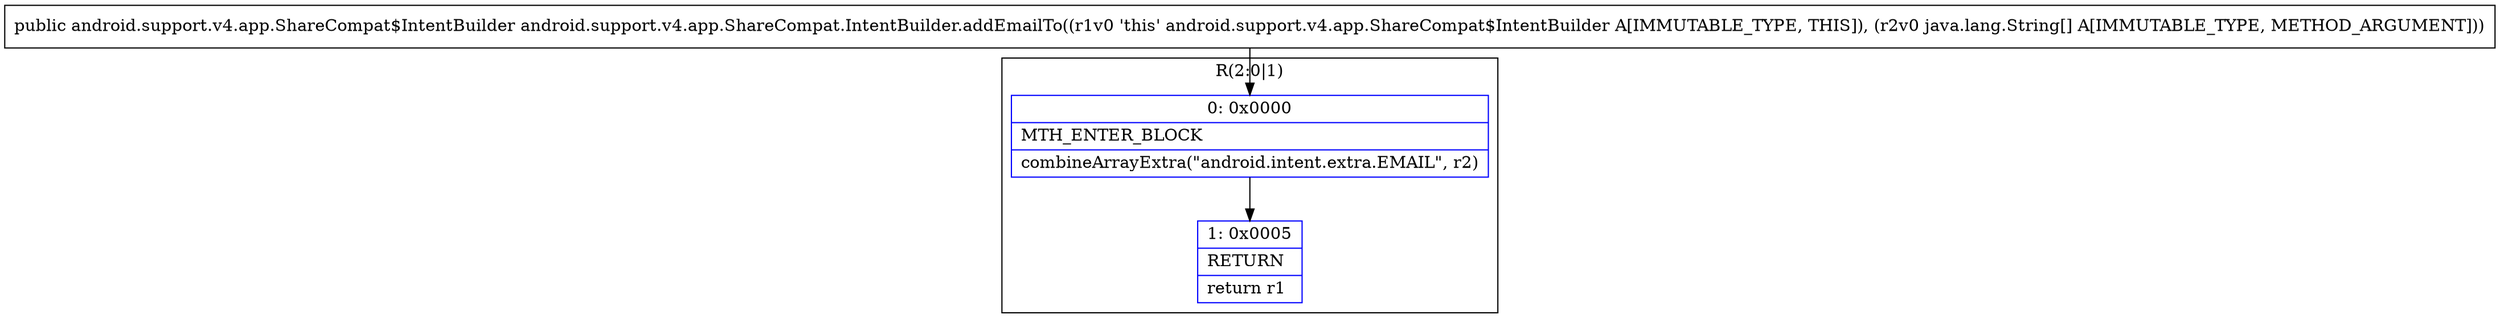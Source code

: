 digraph "CFG forandroid.support.v4.app.ShareCompat.IntentBuilder.addEmailTo([Ljava\/lang\/String;)Landroid\/support\/v4\/app\/ShareCompat$IntentBuilder;" {
subgraph cluster_Region_43832765 {
label = "R(2:0|1)";
node [shape=record,color=blue];
Node_0 [shape=record,label="{0\:\ 0x0000|MTH_ENTER_BLOCK\l|combineArrayExtra(\"android.intent.extra.EMAIL\", r2)\l}"];
Node_1 [shape=record,label="{1\:\ 0x0005|RETURN\l|return r1\l}"];
}
MethodNode[shape=record,label="{public android.support.v4.app.ShareCompat$IntentBuilder android.support.v4.app.ShareCompat.IntentBuilder.addEmailTo((r1v0 'this' android.support.v4.app.ShareCompat$IntentBuilder A[IMMUTABLE_TYPE, THIS]), (r2v0 java.lang.String[] A[IMMUTABLE_TYPE, METHOD_ARGUMENT])) }"];
MethodNode -> Node_0;
Node_0 -> Node_1;
}

